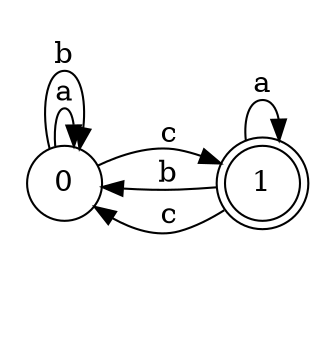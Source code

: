 digraph n2_7 {
__start0 [label="" shape="none"];

rankdir=LR;
size="8,5";

s0 [style="filled", color="black", fillcolor="white" shape="circle", label="0"];
s1 [style="rounded,filled", color="black", fillcolor="white" shape="doublecircle", label="1"];
s0 -> s0 [label="a"];
s0 -> s0 [label="b"];
s0 -> s1 [label="c"];
s1 -> s1 [label="a"];
s1 -> s0 [label="b"];
s1 -> s0 [label="c"];

}
